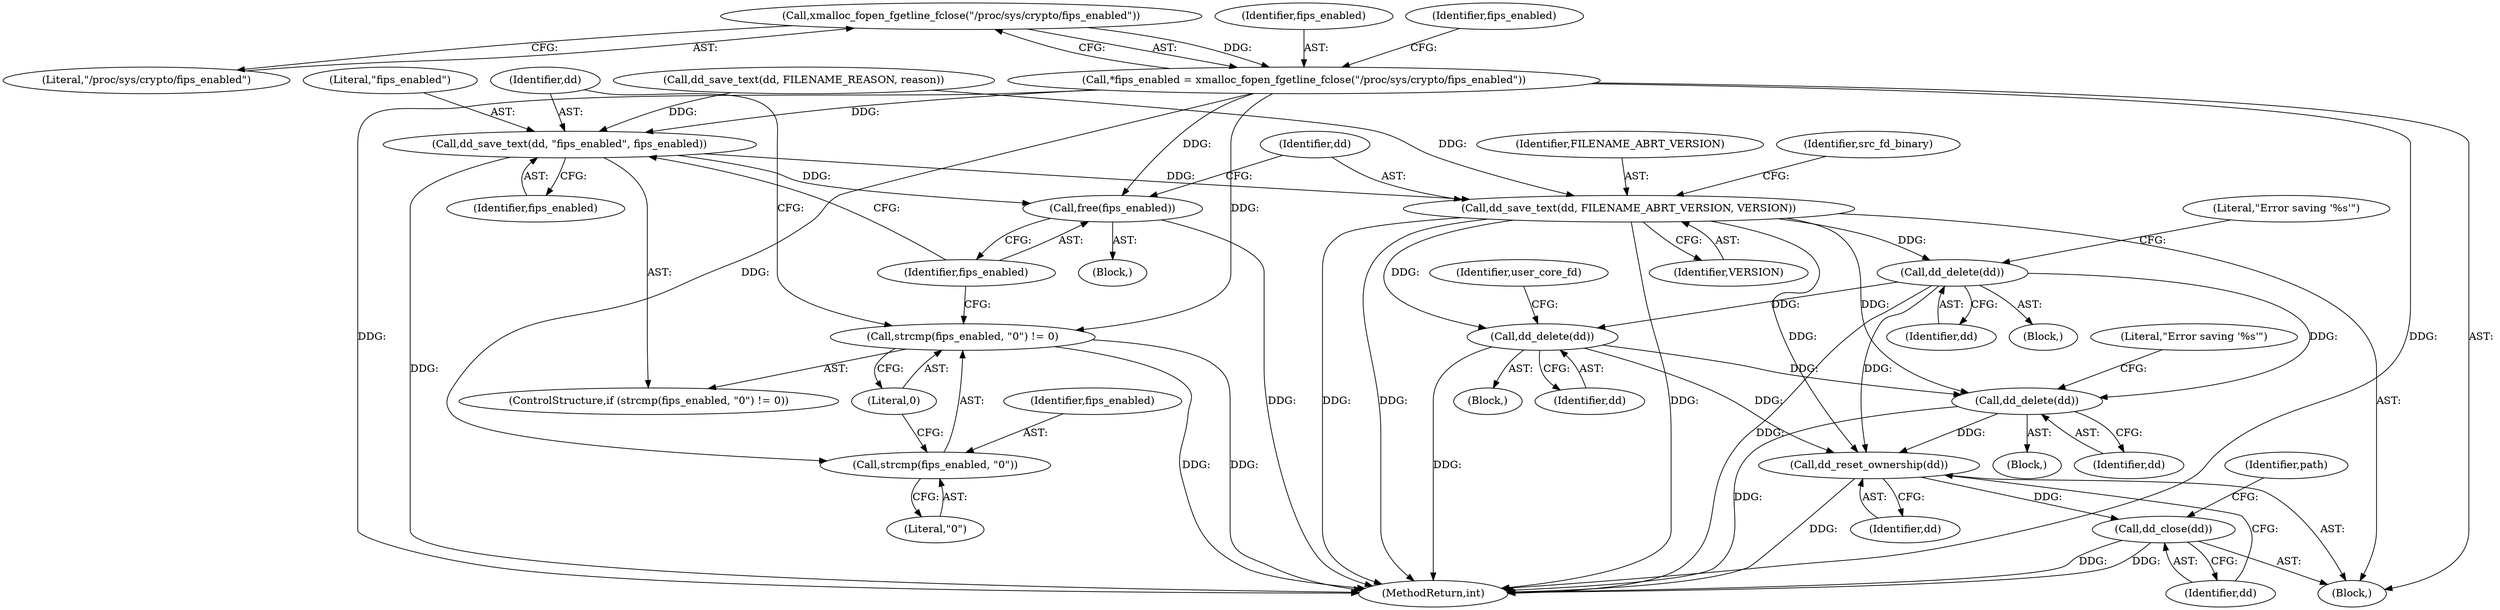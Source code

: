 digraph "0_abrt_8939398b82006ba1fec4ed491339fc075f43fc7c_1@API" {
"1000864" [label="(Call,xmalloc_fopen_fgetline_fclose(\"/proc/sys/crypto/fips_enabled\"))"];
"1000862" [label="(Call,*fips_enabled = xmalloc_fopen_fgetline_fclose(\"/proc/sys/crypto/fips_enabled\"))"];
"1000870" [label="(Call,strcmp(fips_enabled, \"0\") != 0)"];
"1000871" [label="(Call,strcmp(fips_enabled, \"0\"))"];
"1000875" [label="(Call,dd_save_text(dd, \"fips_enabled\", fips_enabled))"];
"1000879" [label="(Call,free(fips_enabled))"];
"1000881" [label="(Call,dd_save_text(dd, FILENAME_ABRT_VERSION, VERSION))"];
"1000917" [label="(Call,dd_delete(dd))"];
"1000954" [label="(Call,dd_delete(dd))"];
"1001065" [label="(Call,dd_delete(dd))"];
"1001072" [label="(Call,dd_reset_ownership(dd))"];
"1001074" [label="(Call,dd_close(dd))"];
"1000884" [label="(Identifier,VERSION)"];
"1000920" [label="(Literal,\"Error saving '%s'\")"];
"1000841" [label="(Call,dd_save_text(dd, FILENAME_REASON, reason))"];
"1000882" [label="(Identifier,dd)"];
"1001072" [label="(Call,dd_reset_ownership(dd))"];
"1000865" [label="(Literal,\"/proc/sys/crypto/fips_enabled\")"];
"1001073" [label="(Identifier,dd)"];
"1001075" [label="(Identifier,dd)"];
"1001066" [label="(Identifier,dd)"];
"1000879" [label="(Call,free(fips_enabled))"];
"1000918" [label="(Identifier,dd)"];
"1000876" [label="(Identifier,dd)"];
"1000954" [label="(Call,dd_delete(dd))"];
"1000955" [label="(Identifier,dd)"];
"1001074" [label="(Call,dd_close(dd))"];
"1000873" [label="(Literal,\"0\")"];
"1000864" [label="(Call,xmalloc_fopen_fgetline_fclose(\"/proc/sys/crypto/fips_enabled\"))"];
"1000875" [label="(Call,dd_save_text(dd, \"fips_enabled\", fips_enabled))"];
"1000881" [label="(Call,dd_save_text(dd, FILENAME_ABRT_VERSION, VERSION))"];
"1000958" [label="(Identifier,user_core_fd)"];
"1000868" [label="(Block,)"];
"1001064" [label="(Block,)"];
"1000883" [label="(Identifier,FILENAME_ABRT_VERSION)"];
"1000917" [label="(Call,dd_delete(dd))"];
"1000870" [label="(Call,strcmp(fips_enabled, \"0\") != 0)"];
"1000863" [label="(Identifier,fips_enabled)"];
"1000869" [label="(ControlStructure,if (strcmp(fips_enabled, \"0\") != 0))"];
"1001065" [label="(Call,dd_delete(dd))"];
"1000867" [label="(Identifier,fips_enabled)"];
"1000872" [label="(Identifier,fips_enabled)"];
"1000878" [label="(Identifier,fips_enabled)"];
"1000877" [label="(Literal,\"fips_enabled\")"];
"1000880" [label="(Identifier,fips_enabled)"];
"1000916" [label="(Block,)"];
"1001237" [label="(MethodReturn,int)"];
"1000887" [label="(Identifier,src_fd_binary)"];
"1001078" [label="(Identifier,path)"];
"1001068" [label="(Literal,\"Error saving '%s'\")"];
"1000659" [label="(Block,)"];
"1000951" [label="(Block,)"];
"1000871" [label="(Call,strcmp(fips_enabled, \"0\"))"];
"1000874" [label="(Literal,0)"];
"1000862" [label="(Call,*fips_enabled = xmalloc_fopen_fgetline_fclose(\"/proc/sys/crypto/fips_enabled\"))"];
"1000864" -> "1000862"  [label="AST: "];
"1000864" -> "1000865"  [label="CFG: "];
"1000865" -> "1000864"  [label="AST: "];
"1000862" -> "1000864"  [label="CFG: "];
"1000864" -> "1000862"  [label="DDG: "];
"1000862" -> "1000659"  [label="AST: "];
"1000863" -> "1000862"  [label="AST: "];
"1000867" -> "1000862"  [label="CFG: "];
"1000862" -> "1001237"  [label="DDG: "];
"1000862" -> "1001237"  [label="DDG: "];
"1000862" -> "1000870"  [label="DDG: "];
"1000862" -> "1000871"  [label="DDG: "];
"1000862" -> "1000875"  [label="DDG: "];
"1000862" -> "1000879"  [label="DDG: "];
"1000870" -> "1000869"  [label="AST: "];
"1000870" -> "1000874"  [label="CFG: "];
"1000871" -> "1000870"  [label="AST: "];
"1000874" -> "1000870"  [label="AST: "];
"1000876" -> "1000870"  [label="CFG: "];
"1000880" -> "1000870"  [label="CFG: "];
"1000870" -> "1001237"  [label="DDG: "];
"1000870" -> "1001237"  [label="DDG: "];
"1000871" -> "1000873"  [label="CFG: "];
"1000872" -> "1000871"  [label="AST: "];
"1000873" -> "1000871"  [label="AST: "];
"1000874" -> "1000871"  [label="CFG: "];
"1000875" -> "1000869"  [label="AST: "];
"1000875" -> "1000878"  [label="CFG: "];
"1000876" -> "1000875"  [label="AST: "];
"1000877" -> "1000875"  [label="AST: "];
"1000878" -> "1000875"  [label="AST: "];
"1000880" -> "1000875"  [label="CFG: "];
"1000875" -> "1001237"  [label="DDG: "];
"1000841" -> "1000875"  [label="DDG: "];
"1000875" -> "1000879"  [label="DDG: "];
"1000875" -> "1000881"  [label="DDG: "];
"1000879" -> "1000868"  [label="AST: "];
"1000879" -> "1000880"  [label="CFG: "];
"1000880" -> "1000879"  [label="AST: "];
"1000882" -> "1000879"  [label="CFG: "];
"1000879" -> "1001237"  [label="DDG: "];
"1000881" -> "1000659"  [label="AST: "];
"1000881" -> "1000884"  [label="CFG: "];
"1000882" -> "1000881"  [label="AST: "];
"1000883" -> "1000881"  [label="AST: "];
"1000884" -> "1000881"  [label="AST: "];
"1000887" -> "1000881"  [label="CFG: "];
"1000881" -> "1001237"  [label="DDG: "];
"1000881" -> "1001237"  [label="DDG: "];
"1000881" -> "1001237"  [label="DDG: "];
"1000841" -> "1000881"  [label="DDG: "];
"1000881" -> "1000917"  [label="DDG: "];
"1000881" -> "1000954"  [label="DDG: "];
"1000881" -> "1001065"  [label="DDG: "];
"1000881" -> "1001072"  [label="DDG: "];
"1000917" -> "1000916"  [label="AST: "];
"1000917" -> "1000918"  [label="CFG: "];
"1000918" -> "1000917"  [label="AST: "];
"1000920" -> "1000917"  [label="CFG: "];
"1000917" -> "1001237"  [label="DDG: "];
"1000917" -> "1000954"  [label="DDG: "];
"1000917" -> "1001065"  [label="DDG: "];
"1000917" -> "1001072"  [label="DDG: "];
"1000954" -> "1000951"  [label="AST: "];
"1000954" -> "1000955"  [label="CFG: "];
"1000955" -> "1000954"  [label="AST: "];
"1000958" -> "1000954"  [label="CFG: "];
"1000954" -> "1001237"  [label="DDG: "];
"1000954" -> "1001065"  [label="DDG: "];
"1000954" -> "1001072"  [label="DDG: "];
"1001065" -> "1001064"  [label="AST: "];
"1001065" -> "1001066"  [label="CFG: "];
"1001066" -> "1001065"  [label="AST: "];
"1001068" -> "1001065"  [label="CFG: "];
"1001065" -> "1001237"  [label="DDG: "];
"1001065" -> "1001072"  [label="DDG: "];
"1001072" -> "1000659"  [label="AST: "];
"1001072" -> "1001073"  [label="CFG: "];
"1001073" -> "1001072"  [label="AST: "];
"1001075" -> "1001072"  [label="CFG: "];
"1001072" -> "1001237"  [label="DDG: "];
"1001072" -> "1001074"  [label="DDG: "];
"1001074" -> "1000659"  [label="AST: "];
"1001074" -> "1001075"  [label="CFG: "];
"1001075" -> "1001074"  [label="AST: "];
"1001078" -> "1001074"  [label="CFG: "];
"1001074" -> "1001237"  [label="DDG: "];
"1001074" -> "1001237"  [label="DDG: "];
}
